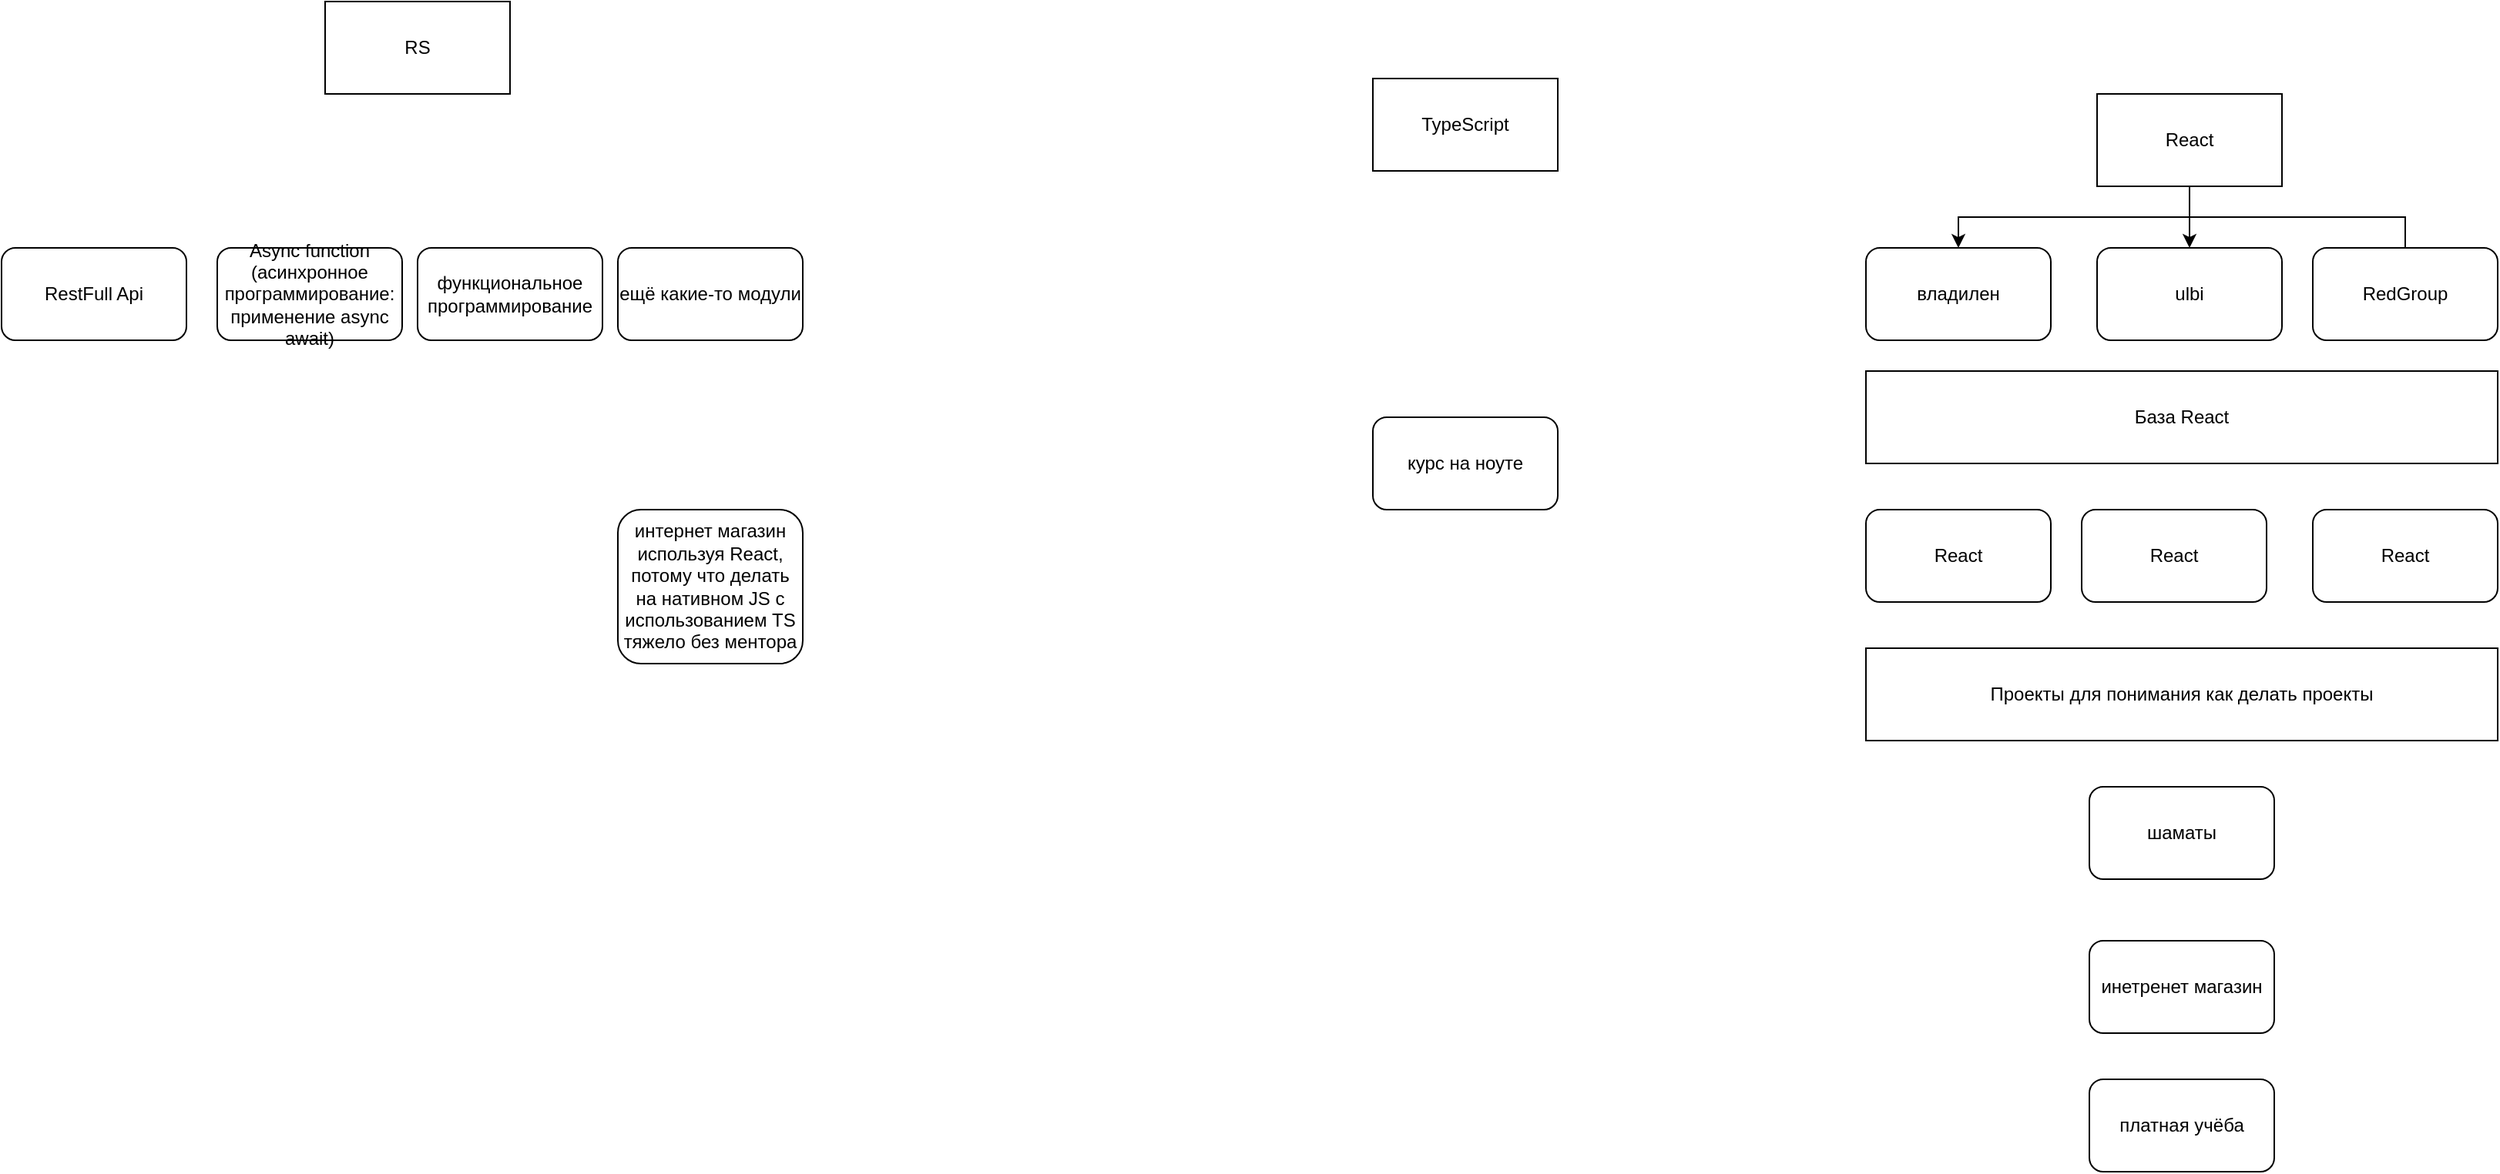 <mxfile version="20.8.5" type="github"><diagram id="W9Xt5XEyKN8XwIll5JyS" name="Страница 1"><mxGraphModel dx="3185" dy="1868" grid="1" gridSize="10" guides="1" tooltips="1" connect="1" arrows="1" fold="1" page="1" pageScale="1" pageWidth="1920" pageHeight="1200" math="0" shadow="0"><root><mxCell id="0"/><mxCell id="1" parent="0"/><mxCell id="x8_QpwaPXt0khP7ydsKo-1" value="RS" style="rounded=0;whiteSpace=wrap;html=1;" vertex="1" parent="1"><mxGeometry x="250" y="40" width="120" height="60" as="geometry"/></mxCell><mxCell id="x8_QpwaPXt0khP7ydsKo-2" value="TypeScript" style="rounded=0;whiteSpace=wrap;html=1;" vertex="1" parent="1"><mxGeometry x="930" y="90" width="120" height="60" as="geometry"/></mxCell><mxCell id="x8_QpwaPXt0khP7ydsKo-3" style="edgeStyle=orthogonalEdgeStyle;rounded=0;orthogonalLoop=1;jettySize=auto;html=1;exitX=0.5;exitY=1;exitDx=0;exitDy=0;entryX=0.5;entryY=0;entryDx=0;entryDy=0;" edge="1" parent="1" source="x8_QpwaPXt0khP7ydsKo-5" target="x8_QpwaPXt0khP7ydsKo-10"><mxGeometry relative="1" as="geometry"/></mxCell><mxCell id="x8_QpwaPXt0khP7ydsKo-4" style="edgeStyle=orthogonalEdgeStyle;rounded=0;orthogonalLoop=1;jettySize=auto;html=1;exitX=0.5;exitY=0;exitDx=0;exitDy=0;entryX=0.5;entryY=0;entryDx=0;entryDy=0;" edge="1" parent="1" source="x8_QpwaPXt0khP7ydsKo-9" target="x8_QpwaPXt0khP7ydsKo-8"><mxGeometry relative="1" as="geometry"/></mxCell><mxCell id="x8_QpwaPXt0khP7ydsKo-5" value="React" style="rounded=0;whiteSpace=wrap;html=1;" vertex="1" parent="1"><mxGeometry x="1400" y="100" width="120" height="60" as="geometry"/></mxCell><mxCell id="x8_QpwaPXt0khP7ydsKo-6" value="ещё какие-то модули" style="rounded=1;whiteSpace=wrap;html=1;" vertex="1" parent="1"><mxGeometry x="440" y="200" width="120" height="60" as="geometry"/></mxCell><mxCell id="x8_QpwaPXt0khP7ydsKo-7" value="курс на ноуте" style="rounded=1;whiteSpace=wrap;html=1;" vertex="1" parent="1"><mxGeometry x="930" y="310" width="120" height="60" as="geometry"/></mxCell><mxCell id="x8_QpwaPXt0khP7ydsKo-8" value="владилен" style="rounded=1;whiteSpace=wrap;html=1;" vertex="1" parent="1"><mxGeometry x="1250" y="200" width="120" height="60" as="geometry"/></mxCell><mxCell id="x8_QpwaPXt0khP7ydsKo-9" value="RedGroup" style="rounded=1;whiteSpace=wrap;html=1;" vertex="1" parent="1"><mxGeometry x="1540" y="200" width="120" height="60" as="geometry"/></mxCell><mxCell id="x8_QpwaPXt0khP7ydsKo-10" value="ulbi" style="rounded=1;whiteSpace=wrap;html=1;" vertex="1" parent="1"><mxGeometry x="1400" y="200" width="120" height="60" as="geometry"/></mxCell><mxCell id="x8_QpwaPXt0khP7ydsKo-11" value="React" style="rounded=1;whiteSpace=wrap;html=1;" vertex="1" parent="1"><mxGeometry x="1250" y="370" width="120" height="60" as="geometry"/></mxCell><mxCell id="x8_QpwaPXt0khP7ydsKo-12" value="шаматы" style="rounded=1;whiteSpace=wrap;html=1;" vertex="1" parent="1"><mxGeometry x="1395" y="550" width="120" height="60" as="geometry"/></mxCell><mxCell id="x8_QpwaPXt0khP7ydsKo-13" value="инетренет магазин" style="rounded=1;whiteSpace=wrap;html=1;" vertex="1" parent="1"><mxGeometry x="1395" y="650" width="120" height="60" as="geometry"/></mxCell><mxCell id="x8_QpwaPXt0khP7ydsKo-14" value="платная учёба" style="rounded=1;whiteSpace=wrap;html=1;" vertex="1" parent="1"><mxGeometry x="1395" y="740" width="120" height="60" as="geometry"/></mxCell><mxCell id="x8_QpwaPXt0khP7ydsKo-15" value="интернет магазин используя React, потому что делать на нативном JS с использованием TS тяжело без ментора" style="rounded=1;whiteSpace=wrap;html=1;" vertex="1" parent="1"><mxGeometry x="440" y="370" width="120" height="100" as="geometry"/></mxCell><mxCell id="x8_QpwaPXt0khP7ydsKo-16" value="функциональное программирование" style="rounded=1;whiteSpace=wrap;html=1;" vertex="1" parent="1"><mxGeometry x="310" y="200" width="120" height="60" as="geometry"/></mxCell><mxCell id="x8_QpwaPXt0khP7ydsKo-17" value="Async function (асинхронное программирование: применение async await)" style="rounded=1;whiteSpace=wrap;html=1;" vertex="1" parent="1"><mxGeometry x="180" y="200" width="120" height="60" as="geometry"/></mxCell><mxCell id="x8_QpwaPXt0khP7ydsKo-18" value="RestFull Api" style="rounded=1;whiteSpace=wrap;html=1;" vertex="1" parent="1"><mxGeometry x="40" y="200" width="120" height="60" as="geometry"/></mxCell><mxCell id="x8_QpwaPXt0khP7ydsKo-19" value="База React" style="rounded=0;whiteSpace=wrap;html=1;" vertex="1" parent="1"><mxGeometry x="1250" y="280" width="410" height="60" as="geometry"/></mxCell><mxCell id="x8_QpwaPXt0khP7ydsKo-20" value="React" style="rounded=1;whiteSpace=wrap;html=1;" vertex="1" parent="1"><mxGeometry x="1390" y="370" width="120" height="60" as="geometry"/></mxCell><mxCell id="x8_QpwaPXt0khP7ydsKo-21" value="React" style="rounded=1;whiteSpace=wrap;html=1;" vertex="1" parent="1"><mxGeometry x="1540" y="370" width="120" height="60" as="geometry"/></mxCell><mxCell id="x8_QpwaPXt0khP7ydsKo-22" value="Проекты для понимания как делать проекты" style="rounded=0;whiteSpace=wrap;html=1;" vertex="1" parent="1"><mxGeometry x="1250" y="460" width="410" height="60" as="geometry"/></mxCell></root></mxGraphModel></diagram></mxfile>